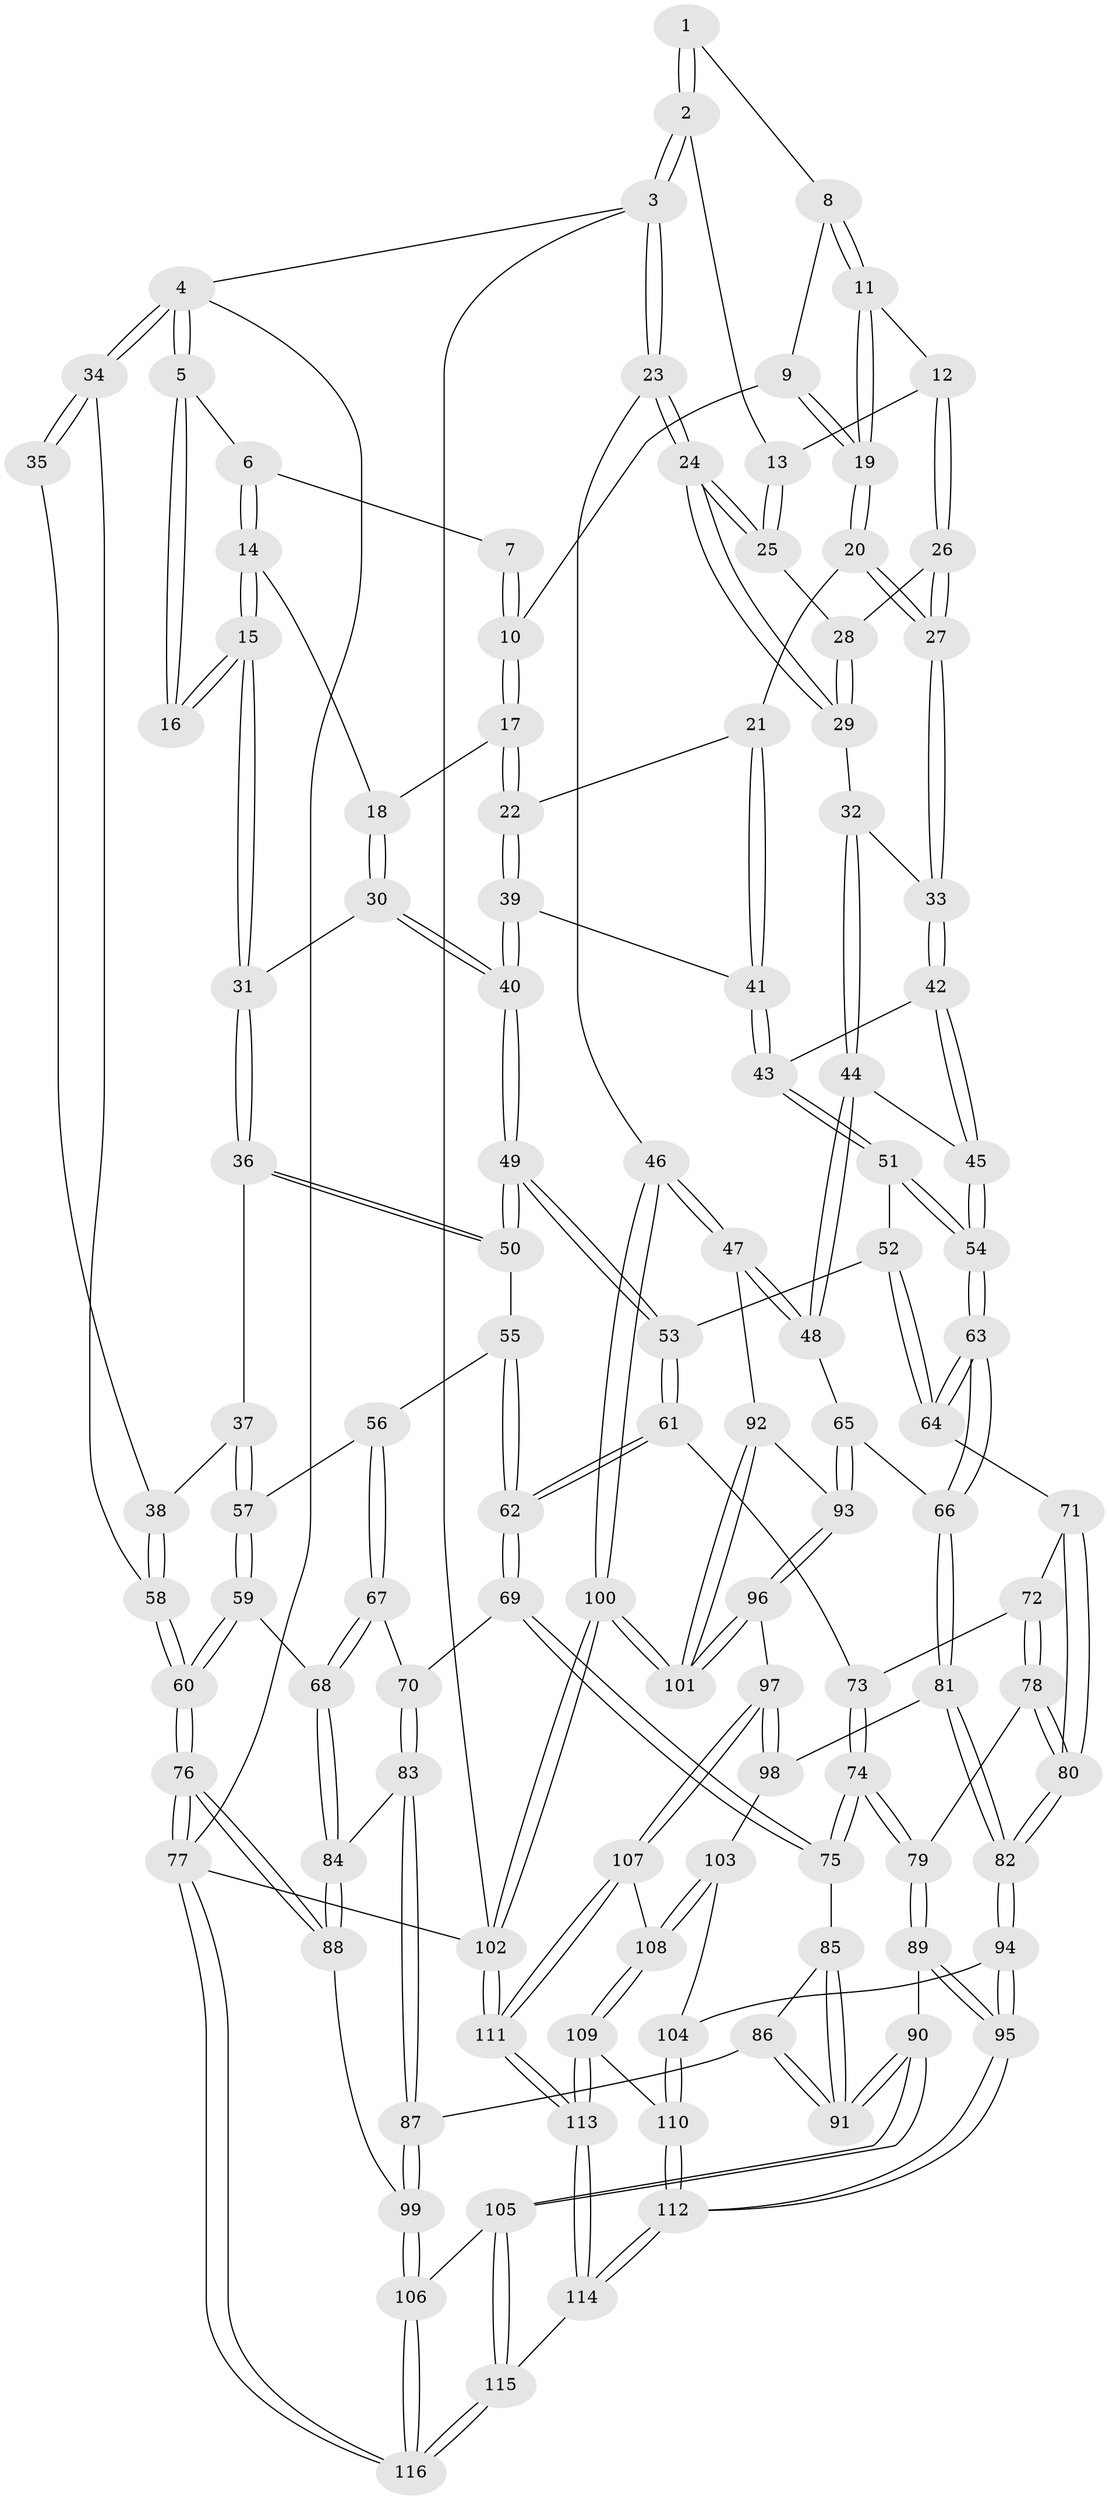 // coarse degree distribution, {6: 0.1956521739130435, 9: 0.021739130434782608, 3: 0.1956521739130435, 5: 0.2391304347826087, 2: 0.08695652173913043, 7: 0.021739130434782608, 4: 0.2391304347826087}
// Generated by graph-tools (version 1.1) at 2025/21/03/04/25 18:21:04]
// undirected, 116 vertices, 287 edges
graph export_dot {
graph [start="1"]
  node [color=gray90,style=filled];
  1 [pos="+0.6526857406616469+0"];
  2 [pos="+1+0"];
  3 [pos="+1+0"];
  4 [pos="+0+0"];
  5 [pos="+0.19162664733280527+0"];
  6 [pos="+0.38796526158942296+0"];
  7 [pos="+0.4765364567169073+0"];
  8 [pos="+0.6590302567717145+0"];
  9 [pos="+0.5917179419426346+0.04837079110069329"];
  10 [pos="+0.5221130290104092+0.06450573316427892"];
  11 [pos="+0.6917204632245993+0.08899305294283714"];
  12 [pos="+0.8080007925862506+0.08611182959557384"];
  13 [pos="+0.8634281908342294+0.04717482154128576"];
  14 [pos="+0.3629788084371515+0.07680818199359173"];
  15 [pos="+0.1842137961972293+0.12684457341620475"];
  16 [pos="+0.18231000029652986+0.1256507663005235"];
  17 [pos="+0.5045953519203557+0.1586413791379607"];
  18 [pos="+0.4193002843072982+0.14580921858686852"];
  19 [pos="+0.6727192736232042+0.11055603228122779"];
  20 [pos="+0.6702995827089189+0.11491317680011029"];
  21 [pos="+0.5848754630163187+0.1832130674140619"];
  22 [pos="+0.5132058875655197+0.16716596225831096"];
  23 [pos="+1+0.3460886501403437"];
  24 [pos="+1+0.30998298513459865"];
  25 [pos="+0.9066354859876798+0.1450157030235128"];
  26 [pos="+0.7929740907907362+0.197470664797234"];
  27 [pos="+0.7615935771863901+0.23142699975161762"];
  28 [pos="+0.8567028083834736+0.20927633298038403"];
  29 [pos="+0.8973300997913848+0.27672720073793655"];
  30 [pos="+0.3017424582691542+0.27891641869957284"];
  31 [pos="+0.2654699862291522+0.27157958404547416"];
  32 [pos="+0.8002824435643131+0.31256192521076703"];
  33 [pos="+0.7442008901830669+0.2877287895280226"];
  34 [pos="+0+0"];
  35 [pos="+0.15267734035731925+0.13268674384442078"];
  36 [pos="+0.19899030833861225+0.33106825404677853"];
  37 [pos="+0.157492294798591+0.3438327460169136"];
  38 [pos="+0+0.2739569776676424"];
  39 [pos="+0.46510106719223554+0.3322418809713867"];
  40 [pos="+0.4180012731509436+0.3996603895003138"];
  41 [pos="+0.6534966305919686+0.2969853548128836"];
  42 [pos="+0.684590068760822+0.3125407069336599"];
  43 [pos="+0.6724736366924616+0.3144157878247223"];
  44 [pos="+0.8600179994819313+0.44923308208089113"];
  45 [pos="+0.7996687252620855+0.47128116149570787"];
  46 [pos="+1+0.4645390285607681"];
  47 [pos="+1+0.4725348448914654"];
  48 [pos="+1+0.47630954945340087"];
  49 [pos="+0.4231394158196795+0.42878576063636936"];
  50 [pos="+0.2379730894734941+0.4292726152595043"];
  51 [pos="+0.6275693244238983+0.41793967046487407"];
  52 [pos="+0.5593565929985058+0.45023284595116536"];
  53 [pos="+0.43014817523513094+0.44627519597889836"];
  54 [pos="+0.7395512157607216+0.5184365774654316"];
  55 [pos="+0.22566897520643445+0.45481513103970334"];
  56 [pos="+0.13807860202259398+0.4848368791567383"];
  57 [pos="+0.12472948451762547+0.4786942572761462"];
  58 [pos="+0+0.3092055187964128"];
  59 [pos="+0+0.5197522715762847"];
  60 [pos="+0+0.48878570916661584"];
  61 [pos="+0.42845010083691965+0.4514543459666397"];
  62 [pos="+0.3008127094127525+0.5606368676886794"];
  63 [pos="+0.719839291853525+0.6252779619271698"];
  64 [pos="+0.6208895722328787+0.5959959970534591"];
  65 [pos="+0.7946019496466651+0.6322336641677311"];
  66 [pos="+0.7232355744953461+0.6321312974501966"];
  67 [pos="+0.2152760466134296+0.584692832684992"];
  68 [pos="+0.08752925508491263+0.6312201785820343"];
  69 [pos="+0.282772135426894+0.5890299769111879"];
  70 [pos="+0.2472570407927321+0.596098892683037"];
  71 [pos="+0.5389523335784404+0.6255303144116517"];
  72 [pos="+0.48605965008918695+0.5847142879526093"];
  73 [pos="+0.4443726118244989+0.4984095503833001"];
  74 [pos="+0.3885196968808162+0.6724264587982897"];
  75 [pos="+0.30506330567034334+0.6223652380196893"];
  76 [pos="+0+1"];
  77 [pos="+0+1"];
  78 [pos="+0.4196478951005881+0.6746826528238514"];
  79 [pos="+0.3963113117354498+0.6800422014893016"];
  80 [pos="+0.5267335262506021+0.716576402156369"];
  81 [pos="+0.7203246395633606+0.6498362716014006"];
  82 [pos="+0.5469782727344886+0.772562616084413"];
  83 [pos="+0.1966753011624972+0.7060581606135086"];
  84 [pos="+0.09837726552292927+0.6891369078401124"];
  85 [pos="+0.30024483227359033+0.6668933246675431"];
  86 [pos="+0.2422049954493784+0.7816238764048599"];
  87 [pos="+0.22633283790749373+0.7804833070818975"];
  88 [pos="+0.02462031684430353+0.8294280735193742"];
  89 [pos="+0.37179839332332154+0.8303272884989334"];
  90 [pos="+0.3703188263793833+0.8307008761829603"];
  91 [pos="+0.3563029373699049+0.8229479734886266"];
  92 [pos="+0.9291925514600737+0.6856127628117923"];
  93 [pos="+0.9162592427557772+0.6939271610457045"];
  94 [pos="+0.5443358776421199+0.7878412752761179"];
  95 [pos="+0.46710606931075055+0.8505493897434525"];
  96 [pos="+0.8866249926547053+0.781826503703935"];
  97 [pos="+0.8487977431652171+0.8057200795863416"];
  98 [pos="+0.7403125023301534+0.7193286538865966"];
  99 [pos="+0.16576802091614465+0.8295508413544602"];
  100 [pos="+1+1"];
  101 [pos="+1+0.8777905919058461"];
  102 [pos="+1+1"];
  103 [pos="+0.6931669172315811+0.8099899147279138"];
  104 [pos="+0.6128797921321725+0.8244583737616721"];
  105 [pos="+0.3453017829662942+0.8723577788618437"];
  106 [pos="+0.21938517638778904+0.9366174219585088"];
  107 [pos="+0.8471329022976414+0.8116241602449523"];
  108 [pos="+0.7445857746838553+0.8800491493261319"];
  109 [pos="+0.7364945453315759+0.9154568384900261"];
  110 [pos="+0.6364665081237324+0.8991829354081078"];
  111 [pos="+1+1"];
  112 [pos="+0.5377835214171479+1"];
  113 [pos="+0.8397225109335739+1"];
  114 [pos="+0.5435837395847449+1"];
  115 [pos="+0.3436334581344339+1"];
  116 [pos="+0.11008855904656004+1"];
  1 -- 2;
  1 -- 2;
  1 -- 8;
  2 -- 3;
  2 -- 3;
  2 -- 13;
  3 -- 4;
  3 -- 23;
  3 -- 23;
  3 -- 102;
  4 -- 5;
  4 -- 5;
  4 -- 34;
  4 -- 34;
  4 -- 77;
  5 -- 6;
  5 -- 16;
  5 -- 16;
  6 -- 7;
  6 -- 14;
  6 -- 14;
  7 -- 10;
  7 -- 10;
  8 -- 9;
  8 -- 11;
  8 -- 11;
  9 -- 10;
  9 -- 19;
  9 -- 19;
  10 -- 17;
  10 -- 17;
  11 -- 12;
  11 -- 19;
  11 -- 19;
  12 -- 13;
  12 -- 26;
  12 -- 26;
  13 -- 25;
  13 -- 25;
  14 -- 15;
  14 -- 15;
  14 -- 18;
  15 -- 16;
  15 -- 16;
  15 -- 31;
  15 -- 31;
  17 -- 18;
  17 -- 22;
  17 -- 22;
  18 -- 30;
  18 -- 30;
  19 -- 20;
  19 -- 20;
  20 -- 21;
  20 -- 27;
  20 -- 27;
  21 -- 22;
  21 -- 41;
  21 -- 41;
  22 -- 39;
  22 -- 39;
  23 -- 24;
  23 -- 24;
  23 -- 46;
  24 -- 25;
  24 -- 25;
  24 -- 29;
  24 -- 29;
  25 -- 28;
  26 -- 27;
  26 -- 27;
  26 -- 28;
  27 -- 33;
  27 -- 33;
  28 -- 29;
  28 -- 29;
  29 -- 32;
  30 -- 31;
  30 -- 40;
  30 -- 40;
  31 -- 36;
  31 -- 36;
  32 -- 33;
  32 -- 44;
  32 -- 44;
  33 -- 42;
  33 -- 42;
  34 -- 35;
  34 -- 35;
  34 -- 58;
  35 -- 38;
  36 -- 37;
  36 -- 50;
  36 -- 50;
  37 -- 38;
  37 -- 57;
  37 -- 57;
  38 -- 58;
  38 -- 58;
  39 -- 40;
  39 -- 40;
  39 -- 41;
  40 -- 49;
  40 -- 49;
  41 -- 43;
  41 -- 43;
  42 -- 43;
  42 -- 45;
  42 -- 45;
  43 -- 51;
  43 -- 51;
  44 -- 45;
  44 -- 48;
  44 -- 48;
  45 -- 54;
  45 -- 54;
  46 -- 47;
  46 -- 47;
  46 -- 100;
  46 -- 100;
  47 -- 48;
  47 -- 48;
  47 -- 92;
  48 -- 65;
  49 -- 50;
  49 -- 50;
  49 -- 53;
  49 -- 53;
  50 -- 55;
  51 -- 52;
  51 -- 54;
  51 -- 54;
  52 -- 53;
  52 -- 64;
  52 -- 64;
  53 -- 61;
  53 -- 61;
  54 -- 63;
  54 -- 63;
  55 -- 56;
  55 -- 62;
  55 -- 62;
  56 -- 57;
  56 -- 67;
  56 -- 67;
  57 -- 59;
  57 -- 59;
  58 -- 60;
  58 -- 60;
  59 -- 60;
  59 -- 60;
  59 -- 68;
  60 -- 76;
  60 -- 76;
  61 -- 62;
  61 -- 62;
  61 -- 73;
  62 -- 69;
  62 -- 69;
  63 -- 64;
  63 -- 64;
  63 -- 66;
  63 -- 66;
  64 -- 71;
  65 -- 66;
  65 -- 93;
  65 -- 93;
  66 -- 81;
  66 -- 81;
  67 -- 68;
  67 -- 68;
  67 -- 70;
  68 -- 84;
  68 -- 84;
  69 -- 70;
  69 -- 75;
  69 -- 75;
  70 -- 83;
  70 -- 83;
  71 -- 72;
  71 -- 80;
  71 -- 80;
  72 -- 73;
  72 -- 78;
  72 -- 78;
  73 -- 74;
  73 -- 74;
  74 -- 75;
  74 -- 75;
  74 -- 79;
  74 -- 79;
  75 -- 85;
  76 -- 77;
  76 -- 77;
  76 -- 88;
  76 -- 88;
  77 -- 116;
  77 -- 116;
  77 -- 102;
  78 -- 79;
  78 -- 80;
  78 -- 80;
  79 -- 89;
  79 -- 89;
  80 -- 82;
  80 -- 82;
  81 -- 82;
  81 -- 82;
  81 -- 98;
  82 -- 94;
  82 -- 94;
  83 -- 84;
  83 -- 87;
  83 -- 87;
  84 -- 88;
  84 -- 88;
  85 -- 86;
  85 -- 91;
  85 -- 91;
  86 -- 87;
  86 -- 91;
  86 -- 91;
  87 -- 99;
  87 -- 99;
  88 -- 99;
  89 -- 90;
  89 -- 95;
  89 -- 95;
  90 -- 91;
  90 -- 91;
  90 -- 105;
  90 -- 105;
  92 -- 93;
  92 -- 101;
  92 -- 101;
  93 -- 96;
  93 -- 96;
  94 -- 95;
  94 -- 95;
  94 -- 104;
  95 -- 112;
  95 -- 112;
  96 -- 97;
  96 -- 101;
  96 -- 101;
  97 -- 98;
  97 -- 98;
  97 -- 107;
  97 -- 107;
  98 -- 103;
  99 -- 106;
  99 -- 106;
  100 -- 101;
  100 -- 101;
  100 -- 102;
  100 -- 102;
  102 -- 111;
  102 -- 111;
  103 -- 104;
  103 -- 108;
  103 -- 108;
  104 -- 110;
  104 -- 110;
  105 -- 106;
  105 -- 115;
  105 -- 115;
  106 -- 116;
  106 -- 116;
  107 -- 108;
  107 -- 111;
  107 -- 111;
  108 -- 109;
  108 -- 109;
  109 -- 110;
  109 -- 113;
  109 -- 113;
  110 -- 112;
  110 -- 112;
  111 -- 113;
  111 -- 113;
  112 -- 114;
  112 -- 114;
  113 -- 114;
  113 -- 114;
  114 -- 115;
  115 -- 116;
  115 -- 116;
}
